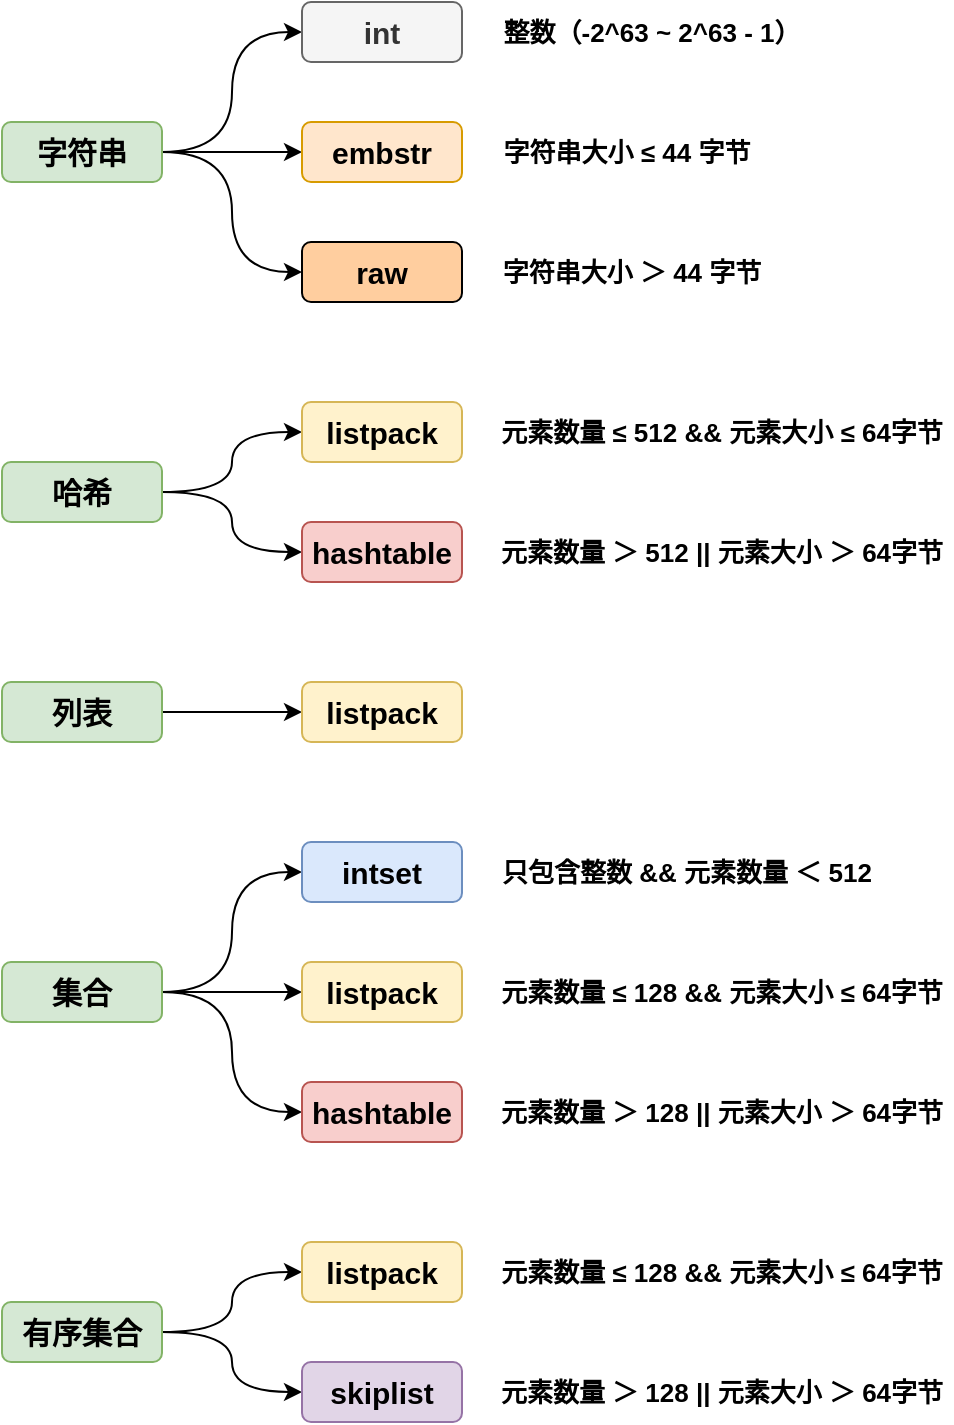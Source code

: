 <mxfile version="22.1.2" type="device">
  <diagram name="第 1 页" id="8SKVJVgYVductICTloxc">
    <mxGraphModel dx="538" dy="894" grid="1" gridSize="10" guides="1" tooltips="1" connect="1" arrows="1" fold="1" page="1" pageScale="1" pageWidth="491" pageHeight="413" math="0" shadow="0">
      <root>
        <mxCell id="0" />
        <mxCell id="1" parent="0" />
        <mxCell id="gX8Xe6oGuGV1uFol5Ou0-19" style="edgeStyle=orthogonalEdgeStyle;rounded=0;orthogonalLoop=1;jettySize=auto;html=1;exitX=1;exitY=0.5;exitDx=0;exitDy=0;entryX=0;entryY=0.5;entryDx=0;entryDy=0;curved=1;" parent="1" source="gX8Xe6oGuGV1uFol5Ou0-1" target="gX8Xe6oGuGV1uFol5Ou0-3" edge="1">
          <mxGeometry relative="1" as="geometry" />
        </mxCell>
        <mxCell id="gX8Xe6oGuGV1uFol5Ou0-20" style="edgeStyle=orthogonalEdgeStyle;rounded=0;orthogonalLoop=1;jettySize=auto;html=1;exitX=1;exitY=0.5;exitDx=0;exitDy=0;entryX=0;entryY=0.5;entryDx=0;entryDy=0;curved=1;" parent="1" source="gX8Xe6oGuGV1uFol5Ou0-1" target="gX8Xe6oGuGV1uFol5Ou0-5" edge="1">
          <mxGeometry relative="1" as="geometry" />
        </mxCell>
        <mxCell id="gX8Xe6oGuGV1uFol5Ou0-21" style="edgeStyle=orthogonalEdgeStyle;rounded=0;orthogonalLoop=1;jettySize=auto;html=1;exitX=1;exitY=0.5;exitDx=0;exitDy=0;" parent="1" source="gX8Xe6oGuGV1uFol5Ou0-1" target="gX8Xe6oGuGV1uFol5Ou0-4" edge="1">
          <mxGeometry relative="1" as="geometry" />
        </mxCell>
        <mxCell id="gX8Xe6oGuGV1uFol5Ou0-1" value="字符串" style="rounded=1;whiteSpace=wrap;html=1;fontStyle=1;fontSize=15;fillColor=#d5e8d4;strokeColor=#82b366;" parent="1" vertex="1">
          <mxGeometry x="30" y="90" width="80" height="30" as="geometry" />
        </mxCell>
        <mxCell id="gX8Xe6oGuGV1uFol5Ou0-3" value="int" style="rounded=1;whiteSpace=wrap;html=1;fontStyle=1;fontSize=15;fillColor=#f5f5f5;strokeColor=#666666;fontColor=#333333;" parent="1" vertex="1">
          <mxGeometry x="180" y="30" width="80" height="30" as="geometry" />
        </mxCell>
        <mxCell id="gX8Xe6oGuGV1uFol5Ou0-4" value="embstr" style="rounded=1;whiteSpace=wrap;html=1;fontStyle=1;fontSize=15;fillColor=#ffe6cc;strokeColor=#d79b00;" parent="1" vertex="1">
          <mxGeometry x="180" y="90" width="80" height="30" as="geometry" />
        </mxCell>
        <mxCell id="gX8Xe6oGuGV1uFol5Ou0-5" value="raw" style="rounded=1;whiteSpace=wrap;html=1;fontStyle=1;fontSize=15;fillColor=#FFCE9F;strokeColor=default;" parent="1" vertex="1">
          <mxGeometry x="180" y="150" width="80" height="30" as="geometry" />
        </mxCell>
        <mxCell id="gX8Xe6oGuGV1uFol5Ou0-10" style="edgeStyle=orthogonalEdgeStyle;rounded=0;orthogonalLoop=1;jettySize=auto;html=1;exitX=1;exitY=0.5;exitDx=0;exitDy=0;entryX=0;entryY=0.5;entryDx=0;entryDy=0;curved=1;" parent="1" source="gX8Xe6oGuGV1uFol5Ou0-6" target="gX8Xe6oGuGV1uFol5Ou0-7" edge="1">
          <mxGeometry relative="1" as="geometry" />
        </mxCell>
        <mxCell id="gX8Xe6oGuGV1uFol5Ou0-11" style="edgeStyle=orthogonalEdgeStyle;rounded=0;orthogonalLoop=1;jettySize=auto;html=1;exitX=1;exitY=0.5;exitDx=0;exitDy=0;entryX=0;entryY=0.5;entryDx=0;entryDy=0;curved=1;" parent="1" source="gX8Xe6oGuGV1uFol5Ou0-6" target="gX8Xe6oGuGV1uFol5Ou0-8" edge="1">
          <mxGeometry relative="1" as="geometry" />
        </mxCell>
        <mxCell id="gX8Xe6oGuGV1uFol5Ou0-6" value="哈希" style="rounded=1;whiteSpace=wrap;html=1;fontStyle=1;fontSize=15;fillColor=#d5e8d4;strokeColor=#82b366;" parent="1" vertex="1">
          <mxGeometry x="30" y="260" width="80" height="30" as="geometry" />
        </mxCell>
        <mxCell id="gX8Xe6oGuGV1uFol5Ou0-7" value="listpack" style="rounded=1;whiteSpace=wrap;html=1;fontStyle=1;fontSize=15;fillColor=#fff2cc;strokeColor=#d6b656;" parent="1" vertex="1">
          <mxGeometry x="180" y="230" width="80" height="30" as="geometry" />
        </mxCell>
        <mxCell id="gX8Xe6oGuGV1uFol5Ou0-8" value="hashtable" style="rounded=1;whiteSpace=wrap;html=1;fontStyle=1;fontSize=15;fillColor=#f8cecc;strokeColor=#b85450;" parent="1" vertex="1">
          <mxGeometry x="180" y="290" width="80" height="30" as="geometry" />
        </mxCell>
        <mxCell id="gX8Xe6oGuGV1uFol5Ou0-12" value="字符串大小 ＞ 44 字节" style="text;html=1;strokeColor=none;fillColor=none;align=center;verticalAlign=middle;whiteSpace=wrap;rounded=0;glass=0;fontStyle=1;fontSize=13;" parent="1" vertex="1">
          <mxGeometry x="275" y="150" width="140" height="30" as="geometry" />
        </mxCell>
        <mxCell id="gX8Xe6oGuGV1uFol5Ou0-16" value="元素数量 ＞ 512 || 元素大小 ＞ 64字节" style="text;html=1;strokeColor=none;fillColor=none;align=center;verticalAlign=middle;whiteSpace=wrap;rounded=0;glass=0;fontStyle=1;fontSize=13;" parent="1" vertex="1">
          <mxGeometry x="275" y="290" width="230" height="30" as="geometry" />
        </mxCell>
        <mxCell id="gX8Xe6oGuGV1uFol5Ou0-17" value="元素数量 ≤ 512 &amp;amp;&amp;amp; 元素大小 ≤ 64字节" style="text;html=1;strokeColor=none;fillColor=none;align=center;verticalAlign=middle;whiteSpace=wrap;rounded=0;glass=0;fontStyle=1;fontSize=13;" parent="1" vertex="1">
          <mxGeometry x="275" y="230" width="230" height="30" as="geometry" />
        </mxCell>
        <mxCell id="gX8Xe6oGuGV1uFol5Ou0-18" value="字符串大小 ≤ 44 字节" style="text;html=1;strokeColor=none;fillColor=none;align=center;verticalAlign=middle;whiteSpace=wrap;rounded=0;glass=0;fontStyle=1;fontSize=13;" parent="1" vertex="1">
          <mxGeometry x="275" y="90" width="135" height="30" as="geometry" />
        </mxCell>
        <mxCell id="gX8Xe6oGuGV1uFol5Ou0-22" value="整数（-2^63 ~ 2^63 - 1）" style="text;html=1;strokeColor=none;fillColor=none;align=center;verticalAlign=middle;whiteSpace=wrap;rounded=0;glass=0;fontStyle=1;fontSize=13;" parent="1" vertex="1">
          <mxGeometry x="275" y="30" width="160" height="30" as="geometry" />
        </mxCell>
        <mxCell id="gX8Xe6oGuGV1uFol5Ou0-23" style="edgeStyle=orthogonalEdgeStyle;rounded=0;orthogonalLoop=1;jettySize=auto;html=1;exitX=1;exitY=0.5;exitDx=0;exitDy=0;entryX=0;entryY=0.5;entryDx=0;entryDy=0;curved=1;" parent="1" source="gX8Xe6oGuGV1uFol5Ou0-25" target="gX8Xe6oGuGV1uFol5Ou0-26" edge="1">
          <mxGeometry relative="1" as="geometry" />
        </mxCell>
        <mxCell id="gX8Xe6oGuGV1uFol5Ou0-25" value="列表" style="rounded=1;whiteSpace=wrap;html=1;fontStyle=1;fontSize=15;fillColor=#d5e8d4;strokeColor=#82b366;" parent="1" vertex="1">
          <mxGeometry x="30" y="370" width="80" height="30" as="geometry" />
        </mxCell>
        <mxCell id="gX8Xe6oGuGV1uFol5Ou0-26" value="listpack" style="rounded=1;whiteSpace=wrap;html=1;fontStyle=1;fontSize=15;fillColor=#fff2cc;strokeColor=#d6b656;" parent="1" vertex="1">
          <mxGeometry x="180" y="370" width="80" height="30" as="geometry" />
        </mxCell>
        <mxCell id="gX8Xe6oGuGV1uFol5Ou0-30" style="edgeStyle=orthogonalEdgeStyle;rounded=0;orthogonalLoop=1;jettySize=auto;html=1;exitX=1;exitY=0.5;exitDx=0;exitDy=0;entryX=0;entryY=0.5;entryDx=0;entryDy=0;curved=1;" parent="1" source="gX8Xe6oGuGV1uFol5Ou0-33" target="gX8Xe6oGuGV1uFol5Ou0-34" edge="1">
          <mxGeometry relative="1" as="geometry" />
        </mxCell>
        <mxCell id="gX8Xe6oGuGV1uFol5Ou0-31" style="edgeStyle=orthogonalEdgeStyle;rounded=0;orthogonalLoop=1;jettySize=auto;html=1;exitX=1;exitY=0.5;exitDx=0;exitDy=0;entryX=0;entryY=0.5;entryDx=0;entryDy=0;curved=1;" parent="1" source="gX8Xe6oGuGV1uFol5Ou0-33" target="gX8Xe6oGuGV1uFol5Ou0-36" edge="1">
          <mxGeometry relative="1" as="geometry" />
        </mxCell>
        <mxCell id="gX8Xe6oGuGV1uFol5Ou0-32" style="edgeStyle=orthogonalEdgeStyle;rounded=0;orthogonalLoop=1;jettySize=auto;html=1;exitX=1;exitY=0.5;exitDx=0;exitDy=0;" parent="1" source="gX8Xe6oGuGV1uFol5Ou0-33" target="gX8Xe6oGuGV1uFol5Ou0-35" edge="1">
          <mxGeometry relative="1" as="geometry" />
        </mxCell>
        <mxCell id="gX8Xe6oGuGV1uFol5Ou0-33" value="集合" style="rounded=1;whiteSpace=wrap;html=1;fontStyle=1;fontSize=15;fillColor=#d5e8d4;strokeColor=#82b366;" parent="1" vertex="1">
          <mxGeometry x="30" y="510" width="80" height="30" as="geometry" />
        </mxCell>
        <mxCell id="gX8Xe6oGuGV1uFol5Ou0-34" value="intset" style="rounded=1;whiteSpace=wrap;html=1;fontStyle=1;fontSize=15;fillColor=#dae8fc;strokeColor=#6c8ebf;" parent="1" vertex="1">
          <mxGeometry x="180" y="450" width="80" height="30" as="geometry" />
        </mxCell>
        <mxCell id="gX8Xe6oGuGV1uFol5Ou0-35" value="listpack" style="rounded=1;whiteSpace=wrap;html=1;fontStyle=1;fontSize=15;fillColor=#fff2cc;strokeColor=#d6b656;" parent="1" vertex="1">
          <mxGeometry x="180" y="510" width="80" height="30" as="geometry" />
        </mxCell>
        <mxCell id="gX8Xe6oGuGV1uFol5Ou0-36" value="hashtable" style="rounded=1;whiteSpace=wrap;html=1;fontStyle=1;fontSize=15;fillColor=#f8cecc;strokeColor=#b85450;" parent="1" vertex="1">
          <mxGeometry x="180" y="570" width="80" height="30" as="geometry" />
        </mxCell>
        <mxCell id="gX8Xe6oGuGV1uFol5Ou0-39" value="只包含整数 &amp;amp;&amp;amp; 元素数量 ＜ 512" style="text;html=1;strokeColor=none;fillColor=none;align=center;verticalAlign=middle;whiteSpace=wrap;rounded=0;glass=0;fontStyle=1;fontSize=13;" parent="1" vertex="1">
          <mxGeometry x="275" y="450" width="195" height="30" as="geometry" />
        </mxCell>
        <mxCell id="gX8Xe6oGuGV1uFol5Ou0-40" value="元素数量 ＞ 128 || 元素大小 ＞ 64字节" style="text;html=1;strokeColor=none;fillColor=none;align=center;verticalAlign=middle;whiteSpace=wrap;rounded=0;glass=0;fontStyle=1;fontSize=13;" parent="1" vertex="1">
          <mxGeometry x="275" y="570" width="230" height="30" as="geometry" />
        </mxCell>
        <mxCell id="gX8Xe6oGuGV1uFol5Ou0-41" value="元素数量 ≤ 128 &amp;amp;&amp;amp; 元素大小 ≤ 64字节" style="text;html=1;strokeColor=none;fillColor=none;align=center;verticalAlign=middle;whiteSpace=wrap;rounded=0;glass=0;fontStyle=1;fontSize=13;" parent="1" vertex="1">
          <mxGeometry x="275" y="510" width="230" height="30" as="geometry" />
        </mxCell>
        <mxCell id="gX8Xe6oGuGV1uFol5Ou0-43" style="edgeStyle=orthogonalEdgeStyle;rounded=0;orthogonalLoop=1;jettySize=auto;html=1;exitX=1;exitY=0.5;exitDx=0;exitDy=0;entryX=0;entryY=0.5;entryDx=0;entryDy=0;curved=1;" parent="1" source="gX8Xe6oGuGV1uFol5Ou0-45" target="gX8Xe6oGuGV1uFol5Ou0-48" edge="1">
          <mxGeometry relative="1" as="geometry" />
        </mxCell>
        <mxCell id="gX8Xe6oGuGV1uFol5Ou0-44" style="edgeStyle=orthogonalEdgeStyle;rounded=0;orthogonalLoop=1;jettySize=auto;html=1;exitX=1;exitY=0.5;exitDx=0;exitDy=0;curved=1;" parent="1" source="gX8Xe6oGuGV1uFol5Ou0-45" target="gX8Xe6oGuGV1uFol5Ou0-47" edge="1">
          <mxGeometry relative="1" as="geometry" />
        </mxCell>
        <mxCell id="gX8Xe6oGuGV1uFol5Ou0-45" value="有序集合" style="rounded=1;whiteSpace=wrap;html=1;fontStyle=1;fontSize=15;fillColor=#d5e8d4;strokeColor=#82b366;" parent="1" vertex="1">
          <mxGeometry x="30" y="680" width="80" height="30" as="geometry" />
        </mxCell>
        <mxCell id="gX8Xe6oGuGV1uFol5Ou0-47" value="listpack" style="rounded=1;whiteSpace=wrap;html=1;fontStyle=1;fontSize=15;fillColor=#fff2cc;strokeColor=#d6b656;" parent="1" vertex="1">
          <mxGeometry x="180" y="650" width="80" height="30" as="geometry" />
        </mxCell>
        <mxCell id="gX8Xe6oGuGV1uFol5Ou0-48" value="skiplist" style="rounded=1;whiteSpace=wrap;html=1;fontStyle=1;fontSize=15;fillColor=#e1d5e7;strokeColor=#9673a6;" parent="1" vertex="1">
          <mxGeometry x="180" y="710" width="80" height="30" as="geometry" />
        </mxCell>
        <mxCell id="gX8Xe6oGuGV1uFol5Ou0-50" value="元素数量 ＞ 128 || 元素大小 ＞ 64字节" style="text;html=1;strokeColor=none;fillColor=none;align=center;verticalAlign=middle;whiteSpace=wrap;rounded=0;glass=0;fontStyle=1;fontSize=13;" parent="1" vertex="1">
          <mxGeometry x="275" y="710" width="230" height="30" as="geometry" />
        </mxCell>
        <mxCell id="gX8Xe6oGuGV1uFol5Ou0-51" value="元素数量 ≤ 128 &amp;amp;&amp;amp; 元素大小 ≤ 64字节" style="text;html=1;strokeColor=none;fillColor=none;align=center;verticalAlign=middle;whiteSpace=wrap;rounded=0;glass=0;fontStyle=1;fontSize=13;" parent="1" vertex="1">
          <mxGeometry x="275" y="650" width="230" height="30" as="geometry" />
        </mxCell>
      </root>
    </mxGraphModel>
  </diagram>
</mxfile>
